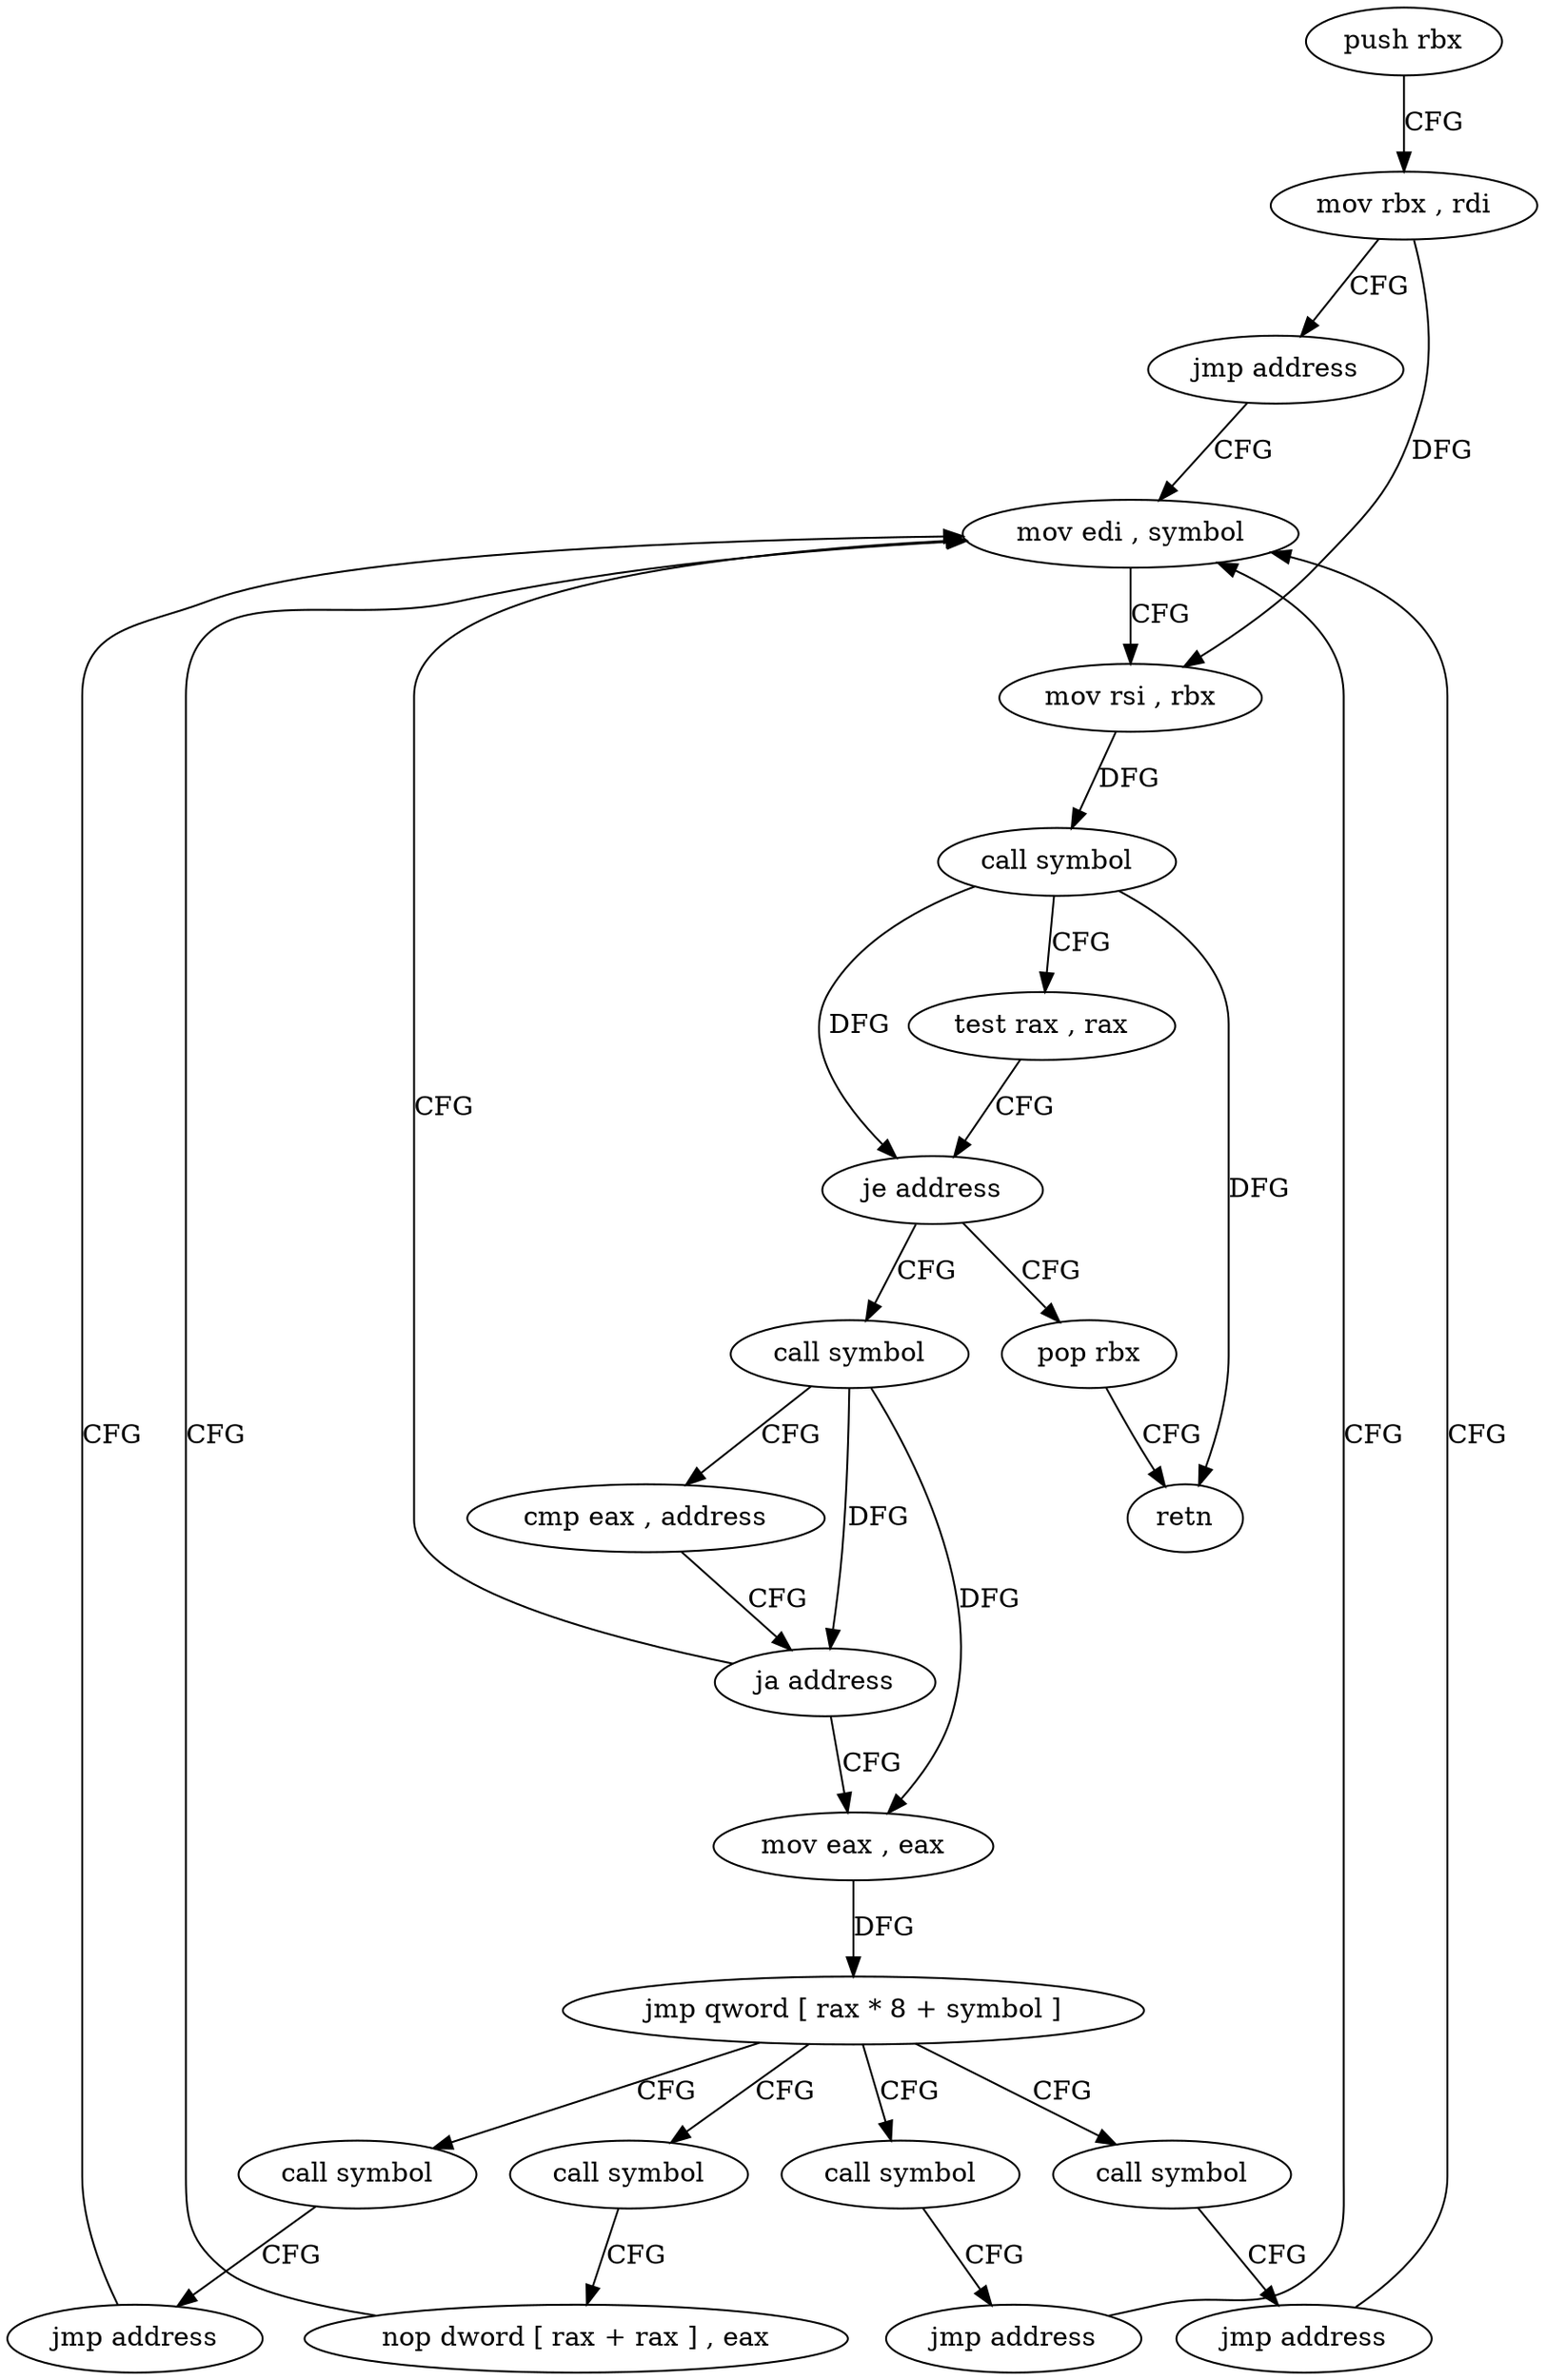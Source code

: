 digraph "func" {
"4203936" [label = "push rbx" ]
"4203937" [label = "mov rbx , rdi" ]
"4203940" [label = "jmp address" ]
"4203952" [label = "mov edi , symbol" ]
"4203957" [label = "mov rsi , rbx" ]
"4203960" [label = "call symbol" ]
"4203965" [label = "test rax , rax" ]
"4203968" [label = "je address" ]
"4204010" [label = "pop rbx" ]
"4203970" [label = "call symbol" ]
"4204011" [label = "retn" ]
"4203975" [label = "cmp eax , address" ]
"4203978" [label = "ja address" ]
"4203980" [label = "mov eax , eax" ]
"4203982" [label = "jmp qword [ rax * 8 + symbol ]" ]
"4203942" [label = "call symbol" ]
"4203989" [label = "call symbol" ]
"4203996" [label = "call symbol" ]
"4204003" [label = "call symbol" ]
"4203947" [label = "nop dword [ rax + rax ] , eax" ]
"4203994" [label = "jmp address" ]
"4204001" [label = "jmp address" ]
"4204008" [label = "jmp address" ]
"4203936" -> "4203937" [ label = "CFG" ]
"4203937" -> "4203940" [ label = "CFG" ]
"4203937" -> "4203957" [ label = "DFG" ]
"4203940" -> "4203952" [ label = "CFG" ]
"4203952" -> "4203957" [ label = "CFG" ]
"4203957" -> "4203960" [ label = "DFG" ]
"4203960" -> "4203965" [ label = "CFG" ]
"4203960" -> "4203968" [ label = "DFG" ]
"4203960" -> "4204011" [ label = "DFG" ]
"4203965" -> "4203968" [ label = "CFG" ]
"4203968" -> "4204010" [ label = "CFG" ]
"4203968" -> "4203970" [ label = "CFG" ]
"4204010" -> "4204011" [ label = "CFG" ]
"4203970" -> "4203975" [ label = "CFG" ]
"4203970" -> "4203978" [ label = "DFG" ]
"4203970" -> "4203980" [ label = "DFG" ]
"4203975" -> "4203978" [ label = "CFG" ]
"4203978" -> "4203952" [ label = "CFG" ]
"4203978" -> "4203980" [ label = "CFG" ]
"4203980" -> "4203982" [ label = "DFG" ]
"4203982" -> "4203942" [ label = "CFG" ]
"4203982" -> "4203989" [ label = "CFG" ]
"4203982" -> "4203996" [ label = "CFG" ]
"4203982" -> "4204003" [ label = "CFG" ]
"4203942" -> "4203947" [ label = "CFG" ]
"4203989" -> "4203994" [ label = "CFG" ]
"4203996" -> "4204001" [ label = "CFG" ]
"4204003" -> "4204008" [ label = "CFG" ]
"4203947" -> "4203952" [ label = "CFG" ]
"4203994" -> "4203952" [ label = "CFG" ]
"4204001" -> "4203952" [ label = "CFG" ]
"4204008" -> "4203952" [ label = "CFG" ]
}
